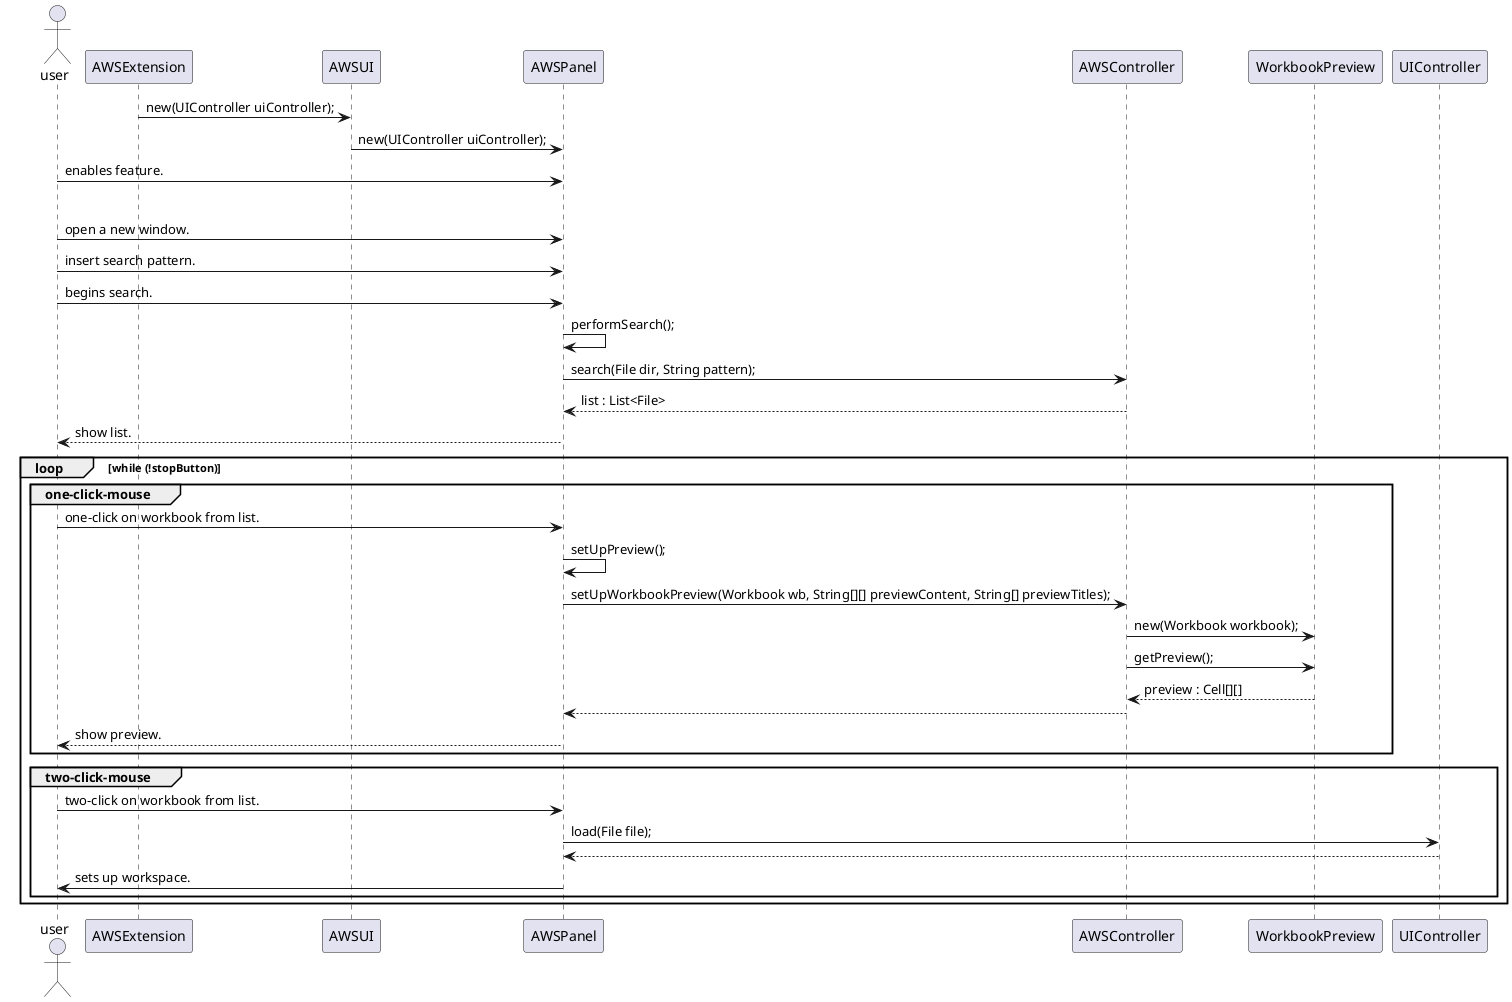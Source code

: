   @startuml doc-files/ipc02.3_sequence_diagram.png

  actor user

  participant AWSExtension as ex
  participant AWSUI as ui
  participant AWSPanel as panel
  participant  AWSController as cont
  participant  WorkbookPreview as p
	participant UIController as uicont

ex-> ui : new(UIController uiController);
ui -> panel : new(UIController uiController);
user -> panel : enables feature.
loop while(!exit)
user -> panel : open a new window.
user ->panel : insert search pattern.
user ->panel : begins search.
panel -> panel : performSearch();
panel -> cont : search(File dir, String pattern);
panel <-- cont : list : List<File>
user <--panel : show list.
loop while (!stopButton)
group one-click-mouse
user->panel : one-click on workbook from list.
panel -> panel : setUpPreview();
panel -> cont : setUpWorkbookPreview(Workbook wb, String[][] previewContent, String[] previewTitles);
cont -> p : new(Workbook workbook);
cont -> p : getPreview();
cont <-- p : preview : Cell[][]
panel <-- cont:
user <-- panel : show preview.
end
group two-click-mouse
user->panel : two-click on workbook from list.
panel -> uicont : load(File file);
panel <--uicont :
user <- panel : sets up workspace.
end
end loop

  @enduml
